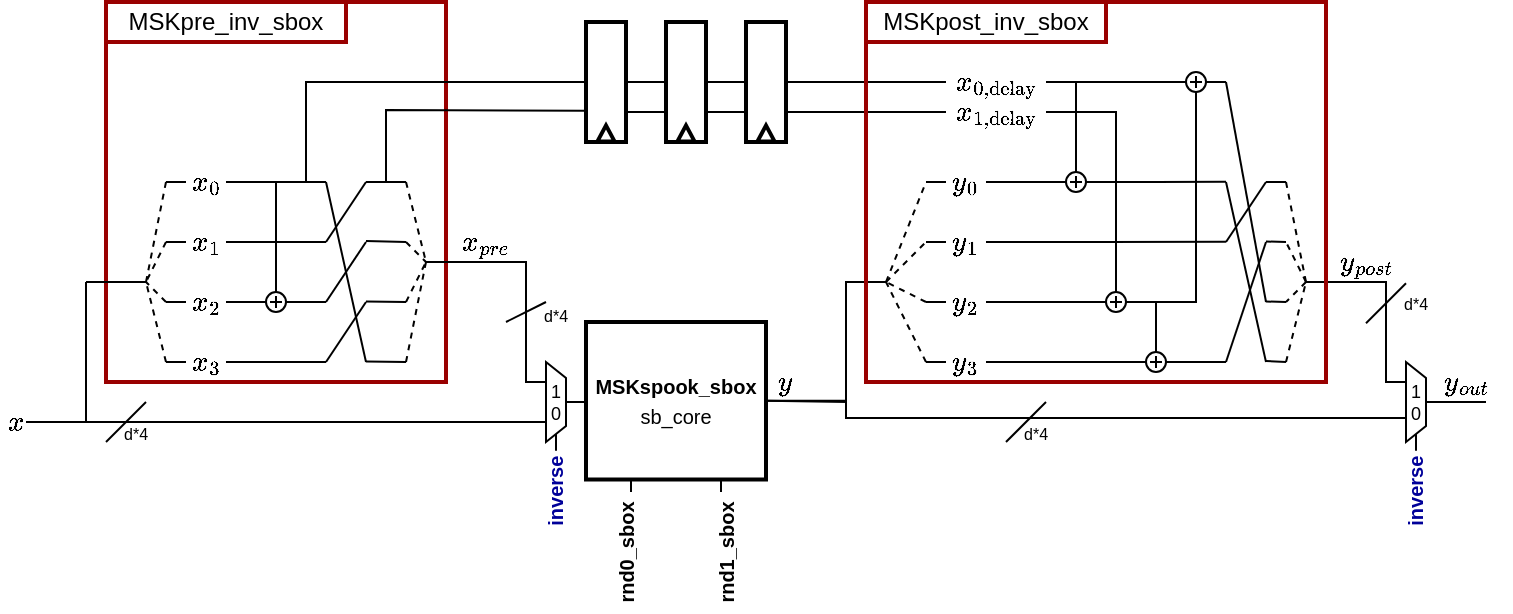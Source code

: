 <mxfile version="13.0.1" type="device"><diagram id="ClC9rGYKozEeCs2X-f1p" name="Page-1"><mxGraphModel dx="214" dy="123" grid="1" gridSize="10" guides="1" tooltips="1" connect="1" arrows="1" fold="1" page="1" pageScale="1" pageWidth="827" pageHeight="1169" math="1" shadow="0"><root><mxCell id="0"/><mxCell id="1" parent="0"/><mxCell id="nhZy3aJO4kW7pwW0CHNY-58" value="" style="rounded=0;whiteSpace=wrap;html=1;fillColor=none;strokeColor=#990000;strokeWidth=2;" parent="1" vertex="1"><mxGeometry x="100" y="150" width="170" height="190" as="geometry"/></mxCell><mxCell id="nhZy3aJO4kW7pwW0CHNY-41" value="" style="edgeStyle=orthogonalEdgeStyle;rounded=0;orthogonalLoop=1;jettySize=auto;html=1;endArrow=none;endFill=0;" parent="1" source="nhZy3aJO4kW7pwW0CHNY-2" edge="1"><mxGeometry relative="1" as="geometry"><mxPoint x="210" y="240" as="targetPoint"/></mxGeometry></mxCell><mxCell id="nhZy3aJO4kW7pwW0CHNY-2" value="`x_0`" style="text;html=1;strokeColor=none;fillColor=none;align=center;verticalAlign=middle;whiteSpace=wrap;rounded=0;" parent="1" vertex="1"><mxGeometry x="140" y="230" width="20" height="20" as="geometry"/></mxCell><mxCell id="nhZy3aJO4kW7pwW0CHNY-3" value="`x_1`" style="text;html=1;strokeColor=none;fillColor=none;align=center;verticalAlign=middle;whiteSpace=wrap;rounded=0;" parent="1" vertex="1"><mxGeometry x="140" y="260" width="20" height="20" as="geometry"/></mxCell><mxCell id="nhZy3aJO4kW7pwW0CHNY-4" value="`x_2`" style="text;html=1;strokeColor=none;fillColor=none;align=center;verticalAlign=middle;whiteSpace=wrap;rounded=0;" parent="1" vertex="1"><mxGeometry x="140" y="290" width="20" height="20" as="geometry"/></mxCell><mxCell id="nhZy3aJO4kW7pwW0CHNY-5" value="`x_3`" style="text;html=1;strokeColor=none;fillColor=none;align=center;verticalAlign=middle;whiteSpace=wrap;rounded=0;" parent="1" vertex="1"><mxGeometry x="140" y="320" width="20" height="20" as="geometry"/></mxCell><mxCell id="nhZy3aJO4kW7pwW0CHNY-90" style="edgeStyle=orthogonalEdgeStyle;rounded=0;orthogonalLoop=1;jettySize=auto;html=1;exitX=1;exitY=0.5;exitDx=0;exitDy=0;entryX=0.75;entryY=1;entryDx=0;entryDy=0;endArrow=none;endFill=0;strokeColor=#000000;" parent="1" source="nhZy3aJO4kW7pwW0CHNY-8" target="nhZy3aJO4kW7pwW0CHNY-84" edge="1"><mxGeometry relative="1" as="geometry"><Array as="points"><mxPoint x="470" y="350"/><mxPoint x="470" y="358"/><mxPoint x="750" y="358"/></Array></mxGeometry></mxCell><mxCell id="WKyydvJ3FYvvJfC_bTay-4" style="edgeStyle=orthogonalEdgeStyle;rounded=0;orthogonalLoop=1;jettySize=auto;html=1;exitX=0.75;exitY=1;exitDx=0;exitDy=0;entryX=1;entryY=0.25;entryDx=0;entryDy=0;endArrow=none;endFill=0;strokeColor=#000000;" edge="1" parent="1" source="nhZy3aJO4kW7pwW0CHNY-8" target="WKyydvJ3FYvvJfC_bTay-3"><mxGeometry relative="1" as="geometry"/></mxCell><mxCell id="nhZy3aJO4kW7pwW0CHNY-8" value="&lt;font style=&quot;font-size: 10px&quot;&gt;&lt;b&gt;MSKspook_sbox&lt;/b&gt;&lt;br&gt;sb_core&lt;br&gt;&lt;/font&gt;" style="rounded=0;whiteSpace=wrap;html=1;strokeWidth=2;" parent="1" vertex="1"><mxGeometry x="340" y="310" width="90" height="78.75" as="geometry"/></mxCell><mxCell id="nhZy3aJO4kW7pwW0CHNY-18" value="" style="verticalLabelPosition=bottom;shadow=0;dashed=0;align=center;html=1;verticalAlign=top;shape=mxgraph.electrical.abstract.summation_point;" parent="1" vertex="1"><mxGeometry x="180" y="295" width="10" height="10" as="geometry"/></mxCell><mxCell id="nhZy3aJO4kW7pwW0CHNY-19" value="" style="endArrow=none;html=1;exitX=1;exitY=0.5;exitDx=0;exitDy=0;entryX=0;entryY=0.5;entryDx=0;entryDy=0;entryPerimeter=0;" parent="1" source="nhZy3aJO4kW7pwW0CHNY-4" target="nhZy3aJO4kW7pwW0CHNY-18" edge="1"><mxGeometry width="50" height="50" relative="1" as="geometry"><mxPoint x="250" y="280" as="sourcePoint"/><mxPoint x="320" y="250" as="targetPoint"/></mxGeometry></mxCell><mxCell id="nhZy3aJO4kW7pwW0CHNY-20" value="" style="endArrow=none;html=1;exitX=1;exitY=0.5;exitDx=0;exitDy=0;" parent="1" source="nhZy3aJO4kW7pwW0CHNY-2" edge="1"><mxGeometry width="50" height="50" relative="1" as="geometry"><mxPoint x="270" y="300" as="sourcePoint"/><mxPoint x="210" y="240" as="targetPoint"/><Array as="points"><mxPoint x="200" y="240"/></Array></mxGeometry></mxCell><mxCell id="nhZy3aJO4kW7pwW0CHNY-21" value="" style="endArrow=none;html=1;exitX=1;exitY=0.5;exitDx=0;exitDy=0;" parent="1" source="nhZy3aJO4kW7pwW0CHNY-3" edge="1"><mxGeometry width="50" height="50" relative="1" as="geometry"><mxPoint x="170" y="250" as="sourcePoint"/><mxPoint x="210" y="270" as="targetPoint"/></mxGeometry></mxCell><mxCell id="nhZy3aJO4kW7pwW0CHNY-22" value="" style="endArrow=none;html=1;exitX=1;exitY=0.5;exitDx=0;exitDy=0;" parent="1" source="nhZy3aJO4kW7pwW0CHNY-5" edge="1"><mxGeometry width="50" height="50" relative="1" as="geometry"><mxPoint x="180" y="260" as="sourcePoint"/><mxPoint x="210" y="330" as="targetPoint"/></mxGeometry></mxCell><mxCell id="nhZy3aJO4kW7pwW0CHNY-23" value="" style="endArrow=none;html=1;exitX=1;exitY=0.5;exitDx=0;exitDy=0;exitPerimeter=0;" parent="1" source="nhZy3aJO4kW7pwW0CHNY-18" edge="1"><mxGeometry width="50" height="50" relative="1" as="geometry"><mxPoint x="190" y="270" as="sourcePoint"/><mxPoint x="210" y="300" as="targetPoint"/></mxGeometry></mxCell><mxCell id="nhZy3aJO4kW7pwW0CHNY-24" value="" style="endArrow=none;html=1;exitX=0.5;exitY=0;exitDx=0;exitDy=0;exitPerimeter=0;" parent="1" source="nhZy3aJO4kW7pwW0CHNY-18" edge="1"><mxGeometry width="50" height="50" relative="1" as="geometry"><mxPoint x="270" y="310" as="sourcePoint"/><mxPoint x="185" y="240" as="targetPoint"/></mxGeometry></mxCell><mxCell id="nhZy3aJO4kW7pwW0CHNY-25" value="" style="endArrow=none;html=1;" parent="1" edge="1"><mxGeometry width="50" height="50" relative="1" as="geometry"><mxPoint x="210" y="270" as="sourcePoint"/><mxPoint x="230" y="240" as="targetPoint"/></mxGeometry></mxCell><mxCell id="nhZy3aJO4kW7pwW0CHNY-26" value="" style="endArrow=none;html=1;" parent="1" edge="1"><mxGeometry width="50" height="50" relative="1" as="geometry"><mxPoint x="210" y="300" as="sourcePoint"/><mxPoint x="230" y="270" as="targetPoint"/></mxGeometry></mxCell><mxCell id="nhZy3aJO4kW7pwW0CHNY-27" value="" style="endArrow=none;html=1;" parent="1" edge="1"><mxGeometry width="50" height="50" relative="1" as="geometry"><mxPoint x="210" y="330" as="sourcePoint"/><mxPoint x="230" y="300" as="targetPoint"/></mxGeometry></mxCell><mxCell id="nhZy3aJO4kW7pwW0CHNY-28" value="" style="endArrow=none;html=1;" parent="1" edge="1"><mxGeometry width="50" height="50" relative="1" as="geometry"><mxPoint x="210" y="240" as="sourcePoint"/><mxPoint x="230" y="330" as="targetPoint"/></mxGeometry></mxCell><mxCell id="nhZy3aJO4kW7pwW0CHNY-29" value="" style="endArrow=none;html=1;" parent="1" edge="1"><mxGeometry width="50" height="50" relative="1" as="geometry"><mxPoint x="230" y="240" as="sourcePoint"/><mxPoint x="250" y="240" as="targetPoint"/></mxGeometry></mxCell><mxCell id="nhZy3aJO4kW7pwW0CHNY-30" value="" style="endArrow=none;html=1;" parent="1" edge="1"><mxGeometry width="50" height="50" relative="1" as="geometry"><mxPoint x="230" y="269.52" as="sourcePoint"/><mxPoint x="250" y="270" as="targetPoint"/></mxGeometry></mxCell><mxCell id="nhZy3aJO4kW7pwW0CHNY-31" value="" style="endArrow=none;html=1;" parent="1" edge="1"><mxGeometry width="50" height="50" relative="1" as="geometry"><mxPoint x="230" y="299.76" as="sourcePoint"/><mxPoint x="250" y="300" as="targetPoint"/></mxGeometry></mxCell><mxCell id="nhZy3aJO4kW7pwW0CHNY-32" value="" style="endArrow=none;html=1;" parent="1" edge="1"><mxGeometry width="50" height="50" relative="1" as="geometry"><mxPoint x="230" y="329.76" as="sourcePoint"/><mxPoint x="250" y="330" as="targetPoint"/></mxGeometry></mxCell><mxCell id="nhZy3aJO4kW7pwW0CHNY-57" style="edgeStyle=orthogonalEdgeStyle;rounded=0;orthogonalLoop=1;jettySize=auto;html=1;exitX=0.5;exitY=0;exitDx=0;exitDy=0;entryX=0;entryY=0.5;entryDx=0;entryDy=0;endArrow=none;endFill=0;" parent="1" source="nhZy3aJO4kW7pwW0CHNY-33" target="nhZy3aJO4kW7pwW0CHNY-8" edge="1"><mxGeometry relative="1" as="geometry"/></mxCell><mxCell id="nhZy3aJO4kW7pwW0CHNY-33" value="&lt;div style=&quot;font-size: 9px;&quot;&gt;1&lt;/div&gt;&lt;div style=&quot;font-size: 9px;&quot;&gt;0&lt;br style=&quot;font-size: 9px;&quot;&gt;&lt;/div&gt;" style="shape=trapezoid;perimeter=trapezoidPerimeter;whiteSpace=wrap;html=1;shadow=0;glass=1;fillColor=none;gradientColor=none;direction=south;fontSize=9;" parent="1" vertex="1"><mxGeometry x="320" y="330" width="10" height="40" as="geometry"/></mxCell><mxCell id="nhZy3aJO4kW7pwW0CHNY-34" value="" style="endArrow=none;html=1;shadow=0;strokeColor=#000000;strokeWidth=1;fontSize=9;fontColor=#000000;entryX=1;entryY=0.5;entryDx=0;entryDy=0;exitX=1;exitY=0.5;exitDx=0;exitDy=0;" parent="1" source="nhZy3aJO4kW7pwW0CHNY-150" target="nhZy3aJO4kW7pwW0CHNY-33" edge="1"><mxGeometry width="50" height="50" relative="1" as="geometry"><mxPoint x="325" y="377.5" as="sourcePoint"/><mxPoint x="350" y="542.5" as="targetPoint"/></mxGeometry></mxCell><mxCell id="nhZy3aJO4kW7pwW0CHNY-35" value="" style="endArrow=none;html=1;dashed=1;" parent="1" edge="1"><mxGeometry width="50" height="50" relative="1" as="geometry"><mxPoint x="250" y="240" as="sourcePoint"/><mxPoint x="260" y="280" as="targetPoint"/></mxGeometry></mxCell><mxCell id="nhZy3aJO4kW7pwW0CHNY-36" value="" style="endArrow=none;html=1;dashed=1;" parent="1" edge="1"><mxGeometry width="50" height="50" relative="1" as="geometry"><mxPoint x="250" y="270" as="sourcePoint"/><mxPoint x="260" y="280" as="targetPoint"/></mxGeometry></mxCell><mxCell id="nhZy3aJO4kW7pwW0CHNY-37" value="" style="endArrow=none;html=1;dashed=1;" parent="1" edge="1"><mxGeometry width="50" height="50" relative="1" as="geometry"><mxPoint x="250" y="300" as="sourcePoint"/><mxPoint x="260" y="280" as="targetPoint"/></mxGeometry></mxCell><mxCell id="nhZy3aJO4kW7pwW0CHNY-38" value="" style="endArrow=none;html=1;dashed=1;" parent="1" edge="1"><mxGeometry width="50" height="50" relative="1" as="geometry"><mxPoint x="250" y="330" as="sourcePoint"/><mxPoint x="260" y="280" as="targetPoint"/></mxGeometry></mxCell><mxCell id="nhZy3aJO4kW7pwW0CHNY-39" value="" style="endArrow=none;html=1;entryX=0.25;entryY=1;entryDx=0;entryDy=0;rounded=0;" parent="1" target="nhZy3aJO4kW7pwW0CHNY-33" edge="1"><mxGeometry width="50" height="50" relative="1" as="geometry"><mxPoint x="260" y="280" as="sourcePoint"/><mxPoint x="290" y="280" as="targetPoint"/><Array as="points"><mxPoint x="310" y="280"/><mxPoint x="310" y="310"/><mxPoint x="310" y="330"/><mxPoint x="310" y="340"/></Array></mxGeometry></mxCell><mxCell id="nhZy3aJO4kW7pwW0CHNY-44" value="" style="endArrow=none;dashed=1;html=1;" parent="1" edge="1"><mxGeometry width="50" height="50" relative="1" as="geometry"><mxPoint x="120" y="290" as="sourcePoint"/><mxPoint x="130" y="240" as="targetPoint"/></mxGeometry></mxCell><mxCell id="nhZy3aJO4kW7pwW0CHNY-45" value="" style="endArrow=none;html=1;dashed=1;" parent="1" edge="1"><mxGeometry width="50" height="50" relative="1" as="geometry"><mxPoint x="130" y="270" as="sourcePoint"/><mxPoint x="120" y="290" as="targetPoint"/></mxGeometry></mxCell><mxCell id="nhZy3aJO4kW7pwW0CHNY-46" value="" style="endArrow=none;html=1;dashed=1;" parent="1" edge="1"><mxGeometry width="50" height="50" relative="1" as="geometry"><mxPoint x="130" y="300" as="sourcePoint"/><mxPoint x="120" y="290" as="targetPoint"/></mxGeometry></mxCell><mxCell id="nhZy3aJO4kW7pwW0CHNY-47" value="" style="endArrow=none;html=1;dashed=1;" parent="1" edge="1"><mxGeometry width="50" height="50" relative="1" as="geometry"><mxPoint x="130" y="330" as="sourcePoint"/><mxPoint x="120" y="290" as="targetPoint"/></mxGeometry></mxCell><mxCell id="nhZy3aJO4kW7pwW0CHNY-48" value="" style="endArrow=none;html=1;entryX=0;entryY=0.5;entryDx=0;entryDy=0;" parent="1" target="nhZy3aJO4kW7pwW0CHNY-2" edge="1"><mxGeometry width="50" height="50" relative="1" as="geometry"><mxPoint x="130" y="240" as="sourcePoint"/><mxPoint x="220" y="230" as="targetPoint"/></mxGeometry></mxCell><mxCell id="nhZy3aJO4kW7pwW0CHNY-49" value="" style="endArrow=none;html=1;entryX=0;entryY=0.5;entryDx=0;entryDy=0;" parent="1" target="nhZy3aJO4kW7pwW0CHNY-3" edge="1"><mxGeometry width="50" height="50" relative="1" as="geometry"><mxPoint x="130" y="270" as="sourcePoint"/><mxPoint x="150" y="250" as="targetPoint"/></mxGeometry></mxCell><mxCell id="nhZy3aJO4kW7pwW0CHNY-50" value="" style="endArrow=none;html=1;entryX=0;entryY=0.5;entryDx=0;entryDy=0;" parent="1" target="nhZy3aJO4kW7pwW0CHNY-4" edge="1"><mxGeometry width="50" height="50" relative="1" as="geometry"><mxPoint x="130" y="300" as="sourcePoint"/><mxPoint x="160" y="260" as="targetPoint"/></mxGeometry></mxCell><mxCell id="nhZy3aJO4kW7pwW0CHNY-51" value="" style="endArrow=none;html=1;entryX=0;entryY=0.5;entryDx=0;entryDy=0;" parent="1" target="nhZy3aJO4kW7pwW0CHNY-5" edge="1"><mxGeometry width="50" height="50" relative="1" as="geometry"><mxPoint x="130" y="330" as="sourcePoint"/><mxPoint x="170" y="270" as="targetPoint"/></mxGeometry></mxCell><mxCell id="nhZy3aJO4kW7pwW0CHNY-52" value="" style="endArrow=none;html=1;" parent="1" edge="1"><mxGeometry width="50" height="50" relative="1" as="geometry"><mxPoint x="120" y="290" as="sourcePoint"/><mxPoint x="90" y="290" as="targetPoint"/></mxGeometry></mxCell><mxCell id="nhZy3aJO4kW7pwW0CHNY-53" value="" style="endArrow=none;html=1;entryX=0.75;entryY=1;entryDx=0;entryDy=0;exitX=1;exitY=0.5;exitDx=0;exitDy=0;" parent="1" source="nhZy3aJO4kW7pwW0CHNY-54" target="nhZy3aJO4kW7pwW0CHNY-33" edge="1"><mxGeometry width="50" height="50" relative="1" as="geometry"><mxPoint x="70" y="360" as="sourcePoint"/><mxPoint x="280" y="290" as="targetPoint"/></mxGeometry></mxCell><mxCell id="nhZy3aJO4kW7pwW0CHNY-54" value="`x`" style="text;html=1;strokeColor=none;fillColor=none;align=center;verticalAlign=middle;whiteSpace=wrap;rounded=0;fontStyle=1" parent="1" vertex="1"><mxGeometry x="50" y="350" width="10" height="20" as="geometry"/></mxCell><mxCell id="nhZy3aJO4kW7pwW0CHNY-56" value="" style="endArrow=none;html=1;rounded=0;" parent="1" edge="1"><mxGeometry width="50" height="50" relative="1" as="geometry"><mxPoint x="60" y="360" as="sourcePoint"/><mxPoint x="90" y="290" as="targetPoint"/><Array as="points"><mxPoint x="90" y="360"/></Array></mxGeometry></mxCell><mxCell id="nhZy3aJO4kW7pwW0CHNY-59" value="MSKpre_inv_sbox" style="text;html=1;strokeColor=#990000;fillColor=none;align=center;verticalAlign=middle;whiteSpace=wrap;rounded=0;strokeWidth=2;" parent="1" vertex="1"><mxGeometry x="100" y="150" width="120" height="20" as="geometry"/></mxCell><mxCell id="nhZy3aJO4kW7pwW0CHNY-60" value="`x_{pre}`" style="text;html=1;strokeColor=none;fillColor=none;align=center;verticalAlign=middle;whiteSpace=wrap;rounded=0;" parent="1" vertex="1"><mxGeometry x="280" y="260" width="20" height="20" as="geometry"/></mxCell><mxCell id="nhZy3aJO4kW7pwW0CHNY-61" value="" style="endArrow=none;html=1;rounded=0;entryX=-0.005;entryY=0.739;entryDx=0;entryDy=0;entryPerimeter=0;" parent="1" target="nhZy3aJO4kW7pwW0CHNY-65" edge="1"><mxGeometry width="50" height="50" relative="1" as="geometry"><mxPoint x="240" y="240" as="sourcePoint"/><mxPoint x="310" y="210" as="targetPoint"/><Array as="points"><mxPoint x="240" y="204"/></Array></mxGeometry></mxCell><mxCell id="nhZy3aJO4kW7pwW0CHNY-63" value="" style="endArrow=none;html=1;rounded=0;entryX=0;entryY=0.5;entryDx=0;entryDy=0;" parent="1" target="nhZy3aJO4kW7pwW0CHNY-65" edge="1"><mxGeometry width="50" height="50" relative="1" as="geometry"><mxPoint x="200" y="240" as="sourcePoint"/><mxPoint x="310" y="190" as="targetPoint"/><Array as="points"><mxPoint x="200" y="190"/></Array></mxGeometry></mxCell><mxCell id="nhZy3aJO4kW7pwW0CHNY-64" value="" style="group;shadow=0;glass=1;fillColor=none;gradientColor=none;fontStyle=2;strokeColor=#990000;strokeWidth=2;" parent="1" vertex="1" connectable="0"><mxGeometry x="340" y="160" width="20" height="60" as="geometry"/></mxCell><mxCell id="nhZy3aJO4kW7pwW0CHNY-65" value="" style="rounded=0;whiteSpace=wrap;html=1;strokeWidth=2;" parent="nhZy3aJO4kW7pwW0CHNY-64" vertex="1"><mxGeometry width="20" height="60.0" as="geometry"/></mxCell><mxCell id="nhZy3aJO4kW7pwW0CHNY-66" value="" style="triangle;whiteSpace=wrap;html=1;strokeWidth=2;rotation=-90;" parent="nhZy3aJO4kW7pwW0CHNY-64" vertex="1"><mxGeometry x="6" y="51.429" width="8" height="8.571" as="geometry"/></mxCell><mxCell id="nhZy3aJO4kW7pwW0CHNY-67" value="" style="group;shadow=0;glass=1;fillColor=none;gradientColor=none;fontStyle=2;strokeColor=#990000;strokeWidth=2;" parent="1" vertex="1" connectable="0"><mxGeometry x="380" y="160" width="20" height="60" as="geometry"/></mxCell><mxCell id="nhZy3aJO4kW7pwW0CHNY-68" value="" style="rounded=0;whiteSpace=wrap;html=1;strokeWidth=2;" parent="nhZy3aJO4kW7pwW0CHNY-67" vertex="1"><mxGeometry width="20" height="60.0" as="geometry"/></mxCell><mxCell id="nhZy3aJO4kW7pwW0CHNY-69" value="" style="triangle;whiteSpace=wrap;html=1;strokeWidth=2;rotation=-90;" parent="nhZy3aJO4kW7pwW0CHNY-67" vertex="1"><mxGeometry x="6" y="51.429" width="8" height="8.571" as="geometry"/></mxCell><mxCell id="nhZy3aJO4kW7pwW0CHNY-70" value="" style="group;shadow=0;glass=1;fillColor=none;gradientColor=none;fontStyle=2;strokeColor=#990000;strokeWidth=2;" parent="1" vertex="1" connectable="0"><mxGeometry x="420" y="160" width="20" height="60" as="geometry"/></mxCell><mxCell id="nhZy3aJO4kW7pwW0CHNY-71" value="" style="rounded=0;whiteSpace=wrap;html=1;strokeWidth=2;" parent="nhZy3aJO4kW7pwW0CHNY-70" vertex="1"><mxGeometry width="20" height="60.0" as="geometry"/></mxCell><mxCell id="nhZy3aJO4kW7pwW0CHNY-72" value="" style="triangle;whiteSpace=wrap;html=1;strokeWidth=2;rotation=-90;" parent="nhZy3aJO4kW7pwW0CHNY-70" vertex="1"><mxGeometry x="6" y="51.429" width="8" height="8.571" as="geometry"/></mxCell><mxCell id="nhZy3aJO4kW7pwW0CHNY-74" style="edgeStyle=orthogonalEdgeStyle;rounded=0;orthogonalLoop=1;jettySize=auto;html=1;exitX=1;exitY=0.5;exitDx=0;exitDy=0;entryX=0;entryY=0.5;entryDx=0;entryDy=0;endArrow=none;endFill=0;" parent="1" source="nhZy3aJO4kW7pwW0CHNY-65" target="nhZy3aJO4kW7pwW0CHNY-68" edge="1"><mxGeometry relative="1" as="geometry"/></mxCell><mxCell id="nhZy3aJO4kW7pwW0CHNY-76" style="edgeStyle=orthogonalEdgeStyle;rounded=0;orthogonalLoop=1;jettySize=auto;html=1;exitX=0;exitY=0.75;exitDx=0;exitDy=0;entryX=1;entryY=0.75;entryDx=0;entryDy=0;endArrow=none;endFill=0;" parent="1" source="nhZy3aJO4kW7pwW0CHNY-68" target="nhZy3aJO4kW7pwW0CHNY-65" edge="1"><mxGeometry relative="1" as="geometry"/></mxCell><mxCell id="nhZy3aJO4kW7pwW0CHNY-77" style="edgeStyle=orthogonalEdgeStyle;rounded=0;orthogonalLoop=1;jettySize=auto;html=1;exitX=1;exitY=0.5;exitDx=0;exitDy=0;entryX=0;entryY=0.5;entryDx=0;entryDy=0;endArrow=none;endFill=0;" parent="1" source="nhZy3aJO4kW7pwW0CHNY-68" target="nhZy3aJO4kW7pwW0CHNY-71" edge="1"><mxGeometry relative="1" as="geometry"/></mxCell><mxCell id="nhZy3aJO4kW7pwW0CHNY-79" style="edgeStyle=orthogonalEdgeStyle;rounded=0;orthogonalLoop=1;jettySize=auto;html=1;exitX=0;exitY=0.75;exitDx=0;exitDy=0;entryX=1;entryY=0.75;entryDx=0;entryDy=0;endArrow=none;endFill=0;" parent="1" source="nhZy3aJO4kW7pwW0CHNY-71" target="nhZy3aJO4kW7pwW0CHNY-68" edge="1"><mxGeometry relative="1" as="geometry"/></mxCell><mxCell id="nhZy3aJO4kW7pwW0CHNY-143" style="edgeStyle=orthogonalEdgeStyle;rounded=0;orthogonalLoop=1;jettySize=auto;html=1;exitX=0.25;exitY=1;exitDx=0;exitDy=0;endArrow=none;endFill=0;strokeColor=#000000;" parent="1" source="nhZy3aJO4kW7pwW0CHNY-84" edge="1"><mxGeometry relative="1" as="geometry"><mxPoint x="730" y="290" as="targetPoint"/><Array as="points"><mxPoint x="740" y="340"/><mxPoint x="740" y="290"/></Array></mxGeometry></mxCell><mxCell id="nhZy3aJO4kW7pwW0CHNY-84" value="&lt;div style=&quot;font-size: 9px;&quot;&gt;1&lt;/div&gt;&lt;div style=&quot;font-size: 9px;&quot;&gt;0&lt;br style=&quot;font-size: 9px;&quot;&gt;&lt;/div&gt;" style="shape=trapezoid;perimeter=trapezoidPerimeter;whiteSpace=wrap;html=1;shadow=0;glass=1;fillColor=none;gradientColor=none;direction=south;fontSize=9;strokeColor=#000000;strokeWidth=1;" parent="1" vertex="1"><mxGeometry x="750" y="330" width="10" height="40" as="geometry"/></mxCell><mxCell id="nhZy3aJO4kW7pwW0CHNY-85" value="" style="endArrow=none;html=1;shadow=0;strokeColor=#000000;strokeWidth=1;fontSize=9;fontColor=#000000;entryX=1;entryY=0.5;entryDx=0;entryDy=0;exitX=1;exitY=0.5;exitDx=0;exitDy=0;" parent="1" source="nhZy3aJO4kW7pwW0CHNY-151" target="nhZy3aJO4kW7pwW0CHNY-84" edge="1"><mxGeometry width="50" height="50" relative="1" as="geometry"><mxPoint x="755" y="377.51" as="sourcePoint"/><mxPoint x="780" y="542.51" as="targetPoint"/></mxGeometry></mxCell><mxCell id="nhZy3aJO4kW7pwW0CHNY-114" style="edgeStyle=orthogonalEdgeStyle;rounded=0;orthogonalLoop=1;jettySize=auto;html=1;exitX=1;exitY=0.5;exitDx=0;exitDy=0;entryX=0;entryY=0.5;entryDx=0;entryDy=0;entryPerimeter=0;endArrow=none;endFill=0;strokeColor=#000000;" parent="1" source="nhZy3aJO4kW7pwW0CHNY-86" target="nhZy3aJO4kW7pwW0CHNY-107" edge="1"><mxGeometry relative="1" as="geometry"/></mxCell><mxCell id="nhZy3aJO4kW7pwW0CHNY-86" value="`y_0`" style="text;html=1;strokeColor=none;fillColor=none;align=center;verticalAlign=middle;whiteSpace=wrap;rounded=0;" parent="1" vertex="1"><mxGeometry x="520" y="230" width="20" height="20" as="geometry"/></mxCell><mxCell id="nhZy3aJO4kW7pwW0CHNY-124" style="edgeStyle=orthogonalEdgeStyle;rounded=0;orthogonalLoop=1;jettySize=auto;html=1;exitX=1;exitY=0.5;exitDx=0;exitDy=0;endArrow=none;endFill=0;strokeColor=#000000;" parent="1" source="nhZy3aJO4kW7pwW0CHNY-87" edge="1"><mxGeometry relative="1" as="geometry"><mxPoint x="660" y="269.857" as="targetPoint"/></mxGeometry></mxCell><mxCell id="nhZy3aJO4kW7pwW0CHNY-87" value="`y_1`" style="text;html=1;strokeColor=none;fillColor=none;align=center;verticalAlign=middle;whiteSpace=wrap;rounded=0;" parent="1" vertex="1"><mxGeometry x="520" y="260" width="20" height="20" as="geometry"/></mxCell><mxCell id="nhZy3aJO4kW7pwW0CHNY-116" style="edgeStyle=orthogonalEdgeStyle;rounded=0;orthogonalLoop=1;jettySize=auto;html=1;exitX=1;exitY=0.5;exitDx=0;exitDy=0;entryX=0;entryY=0.5;entryDx=0;entryDy=0;entryPerimeter=0;endArrow=none;endFill=0;strokeColor=#000000;" parent="1" source="nhZy3aJO4kW7pwW0CHNY-88" target="nhZy3aJO4kW7pwW0CHNY-108" edge="1"><mxGeometry relative="1" as="geometry"/></mxCell><mxCell id="nhZy3aJO4kW7pwW0CHNY-88" value="`y_2`" style="text;html=1;strokeColor=none;fillColor=none;align=center;verticalAlign=middle;whiteSpace=wrap;rounded=0;" parent="1" vertex="1"><mxGeometry x="520" y="290" width="20" height="20" as="geometry"/></mxCell><mxCell id="nhZy3aJO4kW7pwW0CHNY-122" style="edgeStyle=orthogonalEdgeStyle;rounded=0;orthogonalLoop=1;jettySize=auto;html=1;exitX=1;exitY=0.5;exitDx=0;exitDy=0;entryX=0;entryY=0.5;entryDx=0;entryDy=0;entryPerimeter=0;endArrow=none;endFill=0;strokeColor=#000000;" parent="1" source="nhZy3aJO4kW7pwW0CHNY-89" target="nhZy3aJO4kW7pwW0CHNY-109" edge="1"><mxGeometry relative="1" as="geometry"/></mxCell><mxCell id="nhZy3aJO4kW7pwW0CHNY-89" value="`y_3`" style="text;html=1;strokeColor=none;fillColor=none;align=center;verticalAlign=middle;whiteSpace=wrap;rounded=0;" parent="1" vertex="1"><mxGeometry x="520" y="320" width="20" height="20" as="geometry"/></mxCell><mxCell id="nhZy3aJO4kW7pwW0CHNY-91" value="" style="endArrow=none;html=1;strokeColor=#000000;entryX=0;entryY=0.5;entryDx=0;entryDy=0;" parent="1" target="nhZy3aJO4kW7pwW0CHNY-86" edge="1"><mxGeometry width="50" height="50" relative="1" as="geometry"><mxPoint x="510" y="240" as="sourcePoint"/><mxPoint x="540" y="310" as="targetPoint"/></mxGeometry></mxCell><mxCell id="nhZy3aJO4kW7pwW0CHNY-94" value="" style="endArrow=none;html=1;strokeColor=#000000;entryX=0;entryY=0.5;entryDx=0;entryDy=0;" parent="1" target="nhZy3aJO4kW7pwW0CHNY-87" edge="1"><mxGeometry width="50" height="50" relative="1" as="geometry"><mxPoint x="510" y="270" as="sourcePoint"/><mxPoint x="540" y="300" as="targetPoint"/></mxGeometry></mxCell><mxCell id="nhZy3aJO4kW7pwW0CHNY-95" value="" style="endArrow=none;html=1;strokeColor=#000000;entryX=0;entryY=0.5;entryDx=0;entryDy=0;" parent="1" target="nhZy3aJO4kW7pwW0CHNY-88" edge="1"><mxGeometry width="50" height="50" relative="1" as="geometry"><mxPoint x="510" y="300" as="sourcePoint"/><mxPoint x="540" y="300" as="targetPoint"/></mxGeometry></mxCell><mxCell id="nhZy3aJO4kW7pwW0CHNY-96" value="" style="endArrow=none;html=1;strokeColor=#000000;entryX=0;entryY=0.5;entryDx=0;entryDy=0;" parent="1" target="nhZy3aJO4kW7pwW0CHNY-89" edge="1"><mxGeometry width="50" height="50" relative="1" as="geometry"><mxPoint x="510" y="330" as="sourcePoint"/><mxPoint x="530" y="280" as="targetPoint"/></mxGeometry></mxCell><mxCell id="nhZy3aJO4kW7pwW0CHNY-97" value="" style="endArrow=none;html=1;strokeColor=#000000;dashed=1;" parent="1" edge="1"><mxGeometry width="50" height="50" relative="1" as="geometry"><mxPoint x="490" y="290" as="sourcePoint"/><mxPoint x="510" y="240" as="targetPoint"/></mxGeometry></mxCell><mxCell id="nhZy3aJO4kW7pwW0CHNY-98" value="" style="endArrow=none;html=1;strokeColor=#000000;dashed=1;" parent="1" edge="1"><mxGeometry width="50" height="50" relative="1" as="geometry"><mxPoint x="490" y="290" as="sourcePoint"/><mxPoint x="510" y="270" as="targetPoint"/></mxGeometry></mxCell><mxCell id="nhZy3aJO4kW7pwW0CHNY-99" value="" style="endArrow=none;html=1;strokeColor=#000000;dashed=1;" parent="1" edge="1"><mxGeometry width="50" height="50" relative="1" as="geometry"><mxPoint x="510" y="300" as="sourcePoint"/><mxPoint x="490" y="290" as="targetPoint"/></mxGeometry></mxCell><mxCell id="nhZy3aJO4kW7pwW0CHNY-100" value="" style="endArrow=none;html=1;strokeColor=#000000;dashed=1;" parent="1" edge="1"><mxGeometry width="50" height="50" relative="1" as="geometry"><mxPoint x="510" y="330" as="sourcePoint"/><mxPoint x="490" y="290" as="targetPoint"/></mxGeometry></mxCell><mxCell id="nhZy3aJO4kW7pwW0CHNY-101" value="" style="endArrow=none;html=1;strokeColor=#000000;exitX=1;exitY=0.5;exitDx=0;exitDy=0;rounded=0;" parent="1" source="nhZy3aJO4kW7pwW0CHNY-8" edge="1"><mxGeometry width="50" height="50" relative="1" as="geometry"><mxPoint x="410" y="360" as="sourcePoint"/><mxPoint x="490" y="290" as="targetPoint"/><Array as="points"><mxPoint x="470" y="350"/><mxPoint x="470" y="290"/></Array></mxGeometry></mxCell><mxCell id="nhZy3aJO4kW7pwW0CHNY-102" value="" style="endArrow=none;html=1;strokeColor=#000000;entryX=1;entryY=0.5;entryDx=0;entryDy=0;exitX=0;exitY=0.5;exitDx=0;exitDy=0;" parent="1" source="nhZy3aJO4kW7pwW0CHNY-104" target="nhZy3aJO4kW7pwW0CHNY-71" edge="1"><mxGeometry width="50" height="50" relative="1" as="geometry"><mxPoint x="500" y="190" as="sourcePoint"/><mxPoint x="600" y="230" as="targetPoint"/></mxGeometry></mxCell><mxCell id="nhZy3aJO4kW7pwW0CHNY-111" style="edgeStyle=orthogonalEdgeStyle;rounded=0;orthogonalLoop=1;jettySize=auto;html=1;exitX=1;exitY=0.5;exitDx=0;exitDy=0;entryX=0;entryY=0.5;entryDx=0;entryDy=0;entryPerimeter=0;endArrow=none;endFill=0;strokeColor=#000000;" parent="1" source="nhZy3aJO4kW7pwW0CHNY-104" target="nhZy3aJO4kW7pwW0CHNY-110" edge="1"><mxGeometry relative="1" as="geometry"/></mxCell><mxCell id="nhZy3aJO4kW7pwW0CHNY-104" value="`x_{0,&quot;delay&quot;}`" style="text;html=1;strokeColor=none;fillColor=none;align=center;verticalAlign=middle;whiteSpace=wrap;rounded=0;" parent="1" vertex="1"><mxGeometry x="520" y="180" width="50" height="20" as="geometry"/></mxCell><mxCell id="nhZy3aJO4kW7pwW0CHNY-105" value="`x_{1,&quot;delay&quot;}`" style="text;html=1;strokeColor=none;fillColor=none;align=center;verticalAlign=middle;whiteSpace=wrap;rounded=0;" parent="1" vertex="1"><mxGeometry x="520" y="200" width="50" height="10" as="geometry"/></mxCell><mxCell id="nhZy3aJO4kW7pwW0CHNY-106" value="" style="endArrow=none;html=1;strokeColor=#000000;entryX=1;entryY=0.75;entryDx=0;entryDy=0;exitX=0;exitY=0.5;exitDx=0;exitDy=0;" parent="1" source="nhZy3aJO4kW7pwW0CHNY-105" target="nhZy3aJO4kW7pwW0CHNY-71" edge="1"><mxGeometry width="50" height="50" relative="1" as="geometry"><mxPoint x="540" y="260" as="sourcePoint"/><mxPoint x="590" y="210" as="targetPoint"/></mxGeometry></mxCell><mxCell id="nhZy3aJO4kW7pwW0CHNY-115" style="edgeStyle=orthogonalEdgeStyle;rounded=0;orthogonalLoop=1;jettySize=auto;html=1;exitX=0.5;exitY=0;exitDx=0;exitDy=0;exitPerimeter=0;entryX=1;entryY=0.5;entryDx=0;entryDy=0;endArrow=none;endFill=0;strokeColor=#000000;" parent="1" source="nhZy3aJO4kW7pwW0CHNY-107" target="nhZy3aJO4kW7pwW0CHNY-104" edge="1"><mxGeometry relative="1" as="geometry"><Array as="points"><mxPoint x="585" y="190"/></Array></mxGeometry></mxCell><mxCell id="nhZy3aJO4kW7pwW0CHNY-129" style="edgeStyle=orthogonalEdgeStyle;rounded=0;orthogonalLoop=1;jettySize=auto;html=1;exitX=1;exitY=0.5;exitDx=0;exitDy=0;exitPerimeter=0;endArrow=none;endFill=0;strokeColor=#000000;" parent="1" source="nhZy3aJO4kW7pwW0CHNY-107" edge="1"><mxGeometry relative="1" as="geometry"><mxPoint x="660" y="239.857" as="targetPoint"/></mxGeometry></mxCell><mxCell id="nhZy3aJO4kW7pwW0CHNY-107" value="" style="verticalLabelPosition=bottom;shadow=0;dashed=0;align=center;html=1;verticalAlign=top;shape=mxgraph.electrical.abstract.summation_point;" parent="1" vertex="1"><mxGeometry x="580" y="235" width="10" height="10" as="geometry"/></mxCell><mxCell id="nhZy3aJO4kW7pwW0CHNY-117" style="edgeStyle=orthogonalEdgeStyle;rounded=0;orthogonalLoop=1;jettySize=auto;html=1;exitX=0.5;exitY=0;exitDx=0;exitDy=0;exitPerimeter=0;entryX=1;entryY=0.5;entryDx=0;entryDy=0;endArrow=none;endFill=0;strokeColor=#000000;" parent="1" source="nhZy3aJO4kW7pwW0CHNY-108" target="nhZy3aJO4kW7pwW0CHNY-105" edge="1"><mxGeometry relative="1" as="geometry"/></mxCell><mxCell id="nhZy3aJO4kW7pwW0CHNY-108" value="" style="verticalLabelPosition=bottom;shadow=0;dashed=0;align=center;html=1;verticalAlign=top;shape=mxgraph.electrical.abstract.summation_point;" parent="1" vertex="1"><mxGeometry x="600" y="295" width="10" height="10" as="geometry"/></mxCell><mxCell id="nhZy3aJO4kW7pwW0CHNY-121" style="edgeStyle=orthogonalEdgeStyle;rounded=0;orthogonalLoop=1;jettySize=auto;html=1;exitX=0.5;exitY=0;exitDx=0;exitDy=0;exitPerimeter=0;entryX=0.5;entryY=1;entryDx=0;entryDy=0;entryPerimeter=0;endArrow=none;endFill=0;strokeColor=#000000;" parent="1" source="nhZy3aJO4kW7pwW0CHNY-109" target="nhZy3aJO4kW7pwW0CHNY-110" edge="1"><mxGeometry relative="1" as="geometry"><Array as="points"><mxPoint x="625" y="300"/><mxPoint x="645" y="300"/></Array></mxGeometry></mxCell><mxCell id="nhZy3aJO4kW7pwW0CHNY-126" style="edgeStyle=orthogonalEdgeStyle;rounded=0;orthogonalLoop=1;jettySize=auto;html=1;exitX=1;exitY=0.5;exitDx=0;exitDy=0;exitPerimeter=0;endArrow=none;endFill=0;strokeColor=#000000;" parent="1" source="nhZy3aJO4kW7pwW0CHNY-109" edge="1"><mxGeometry relative="1" as="geometry"><mxPoint x="660" y="329.857" as="targetPoint"/></mxGeometry></mxCell><mxCell id="nhZy3aJO4kW7pwW0CHNY-109" value="" style="verticalLabelPosition=bottom;shadow=0;dashed=0;align=center;html=1;verticalAlign=top;shape=mxgraph.electrical.abstract.summation_point;" parent="1" vertex="1"><mxGeometry x="620" y="325" width="10" height="10" as="geometry"/></mxCell><mxCell id="nhZy3aJO4kW7pwW0CHNY-118" style="edgeStyle=orthogonalEdgeStyle;rounded=0;orthogonalLoop=1;jettySize=auto;html=1;exitX=0.5;exitY=1;exitDx=0;exitDy=0;exitPerimeter=0;entryX=1;entryY=0.5;entryDx=0;entryDy=0;entryPerimeter=0;endArrow=none;endFill=0;strokeColor=#000000;" parent="1" source="nhZy3aJO4kW7pwW0CHNY-110" target="nhZy3aJO4kW7pwW0CHNY-108" edge="1"><mxGeometry relative="1" as="geometry"/></mxCell><mxCell id="nhZy3aJO4kW7pwW0CHNY-123" style="edgeStyle=orthogonalEdgeStyle;rounded=0;orthogonalLoop=1;jettySize=auto;html=1;exitX=1;exitY=0.5;exitDx=0;exitDy=0;exitPerimeter=0;endArrow=none;endFill=0;strokeColor=#000000;" parent="1" source="nhZy3aJO4kW7pwW0CHNY-110" edge="1"><mxGeometry relative="1" as="geometry"><mxPoint x="660" y="190" as="targetPoint"/></mxGeometry></mxCell><mxCell id="nhZy3aJO4kW7pwW0CHNY-110" value="" style="verticalLabelPosition=bottom;shadow=0;dashed=0;align=center;html=1;verticalAlign=top;shape=mxgraph.electrical.abstract.summation_point;" parent="1" vertex="1"><mxGeometry x="640" y="185" width="10" height="10" as="geometry"/></mxCell><mxCell id="nhZy3aJO4kW7pwW0CHNY-130" value="" style="endArrow=none;html=1;strokeColor=#000000;" parent="1" edge="1"><mxGeometry width="50" height="50" relative="1" as="geometry"><mxPoint x="660" y="270" as="sourcePoint"/><mxPoint x="680" y="240" as="targetPoint"/></mxGeometry></mxCell><mxCell id="nhZy3aJO4kW7pwW0CHNY-131" value="" style="endArrow=none;html=1;strokeColor=#000000;" parent="1" edge="1"><mxGeometry width="50" height="50" relative="1" as="geometry"><mxPoint x="680" y="300" as="sourcePoint"/><mxPoint x="660" y="190" as="targetPoint"/></mxGeometry></mxCell><mxCell id="nhZy3aJO4kW7pwW0CHNY-132" value="" style="endArrow=none;html=1;strokeColor=#000000;" parent="1" edge="1"><mxGeometry width="50" height="50" relative="1" as="geometry"><mxPoint x="680" y="330" as="sourcePoint"/><mxPoint x="660" y="240" as="targetPoint"/></mxGeometry></mxCell><mxCell id="nhZy3aJO4kW7pwW0CHNY-133" value="" style="endArrow=none;html=1;strokeColor=#000000;" parent="1" edge="1"><mxGeometry width="50" height="50" relative="1" as="geometry"><mxPoint x="660" y="330" as="sourcePoint"/><mxPoint x="680" y="270" as="targetPoint"/></mxGeometry></mxCell><mxCell id="nhZy3aJO4kW7pwW0CHNY-134" value="" style="endArrow=none;html=1;strokeColor=#000000;" parent="1" edge="1"><mxGeometry width="50" height="50" relative="1" as="geometry"><mxPoint x="680" y="240" as="sourcePoint"/><mxPoint x="690" y="240" as="targetPoint"/></mxGeometry></mxCell><mxCell id="nhZy3aJO4kW7pwW0CHNY-135" value="" style="endArrow=none;html=1;strokeColor=#000000;" parent="1" edge="1"><mxGeometry width="50" height="50" relative="1" as="geometry"><mxPoint x="680" y="269.76" as="sourcePoint"/><mxPoint x="690" y="270" as="targetPoint"/></mxGeometry></mxCell><mxCell id="nhZy3aJO4kW7pwW0CHNY-136" value="" style="endArrow=none;html=1;strokeColor=#000000;" parent="1" edge="1"><mxGeometry width="50" height="50" relative="1" as="geometry"><mxPoint x="680" y="299.76" as="sourcePoint"/><mxPoint x="690" y="300" as="targetPoint"/></mxGeometry></mxCell><mxCell id="nhZy3aJO4kW7pwW0CHNY-137" value="" style="endArrow=none;html=1;strokeColor=#000000;" parent="1" edge="1"><mxGeometry width="50" height="50" relative="1" as="geometry"><mxPoint x="680" y="329.52" as="sourcePoint"/><mxPoint x="690" y="330" as="targetPoint"/></mxGeometry></mxCell><mxCell id="nhZy3aJO4kW7pwW0CHNY-138" value="" style="endArrow=none;html=1;strokeColor=#000000;dashed=1;" parent="1" edge="1"><mxGeometry width="50" height="50" relative="1" as="geometry"><mxPoint x="700" y="290" as="sourcePoint"/><mxPoint x="690" y="270" as="targetPoint"/></mxGeometry></mxCell><mxCell id="nhZy3aJO4kW7pwW0CHNY-139" value="" style="endArrow=none;html=1;strokeColor=#000000;dashed=1;" parent="1" edge="1"><mxGeometry width="50" height="50" relative="1" as="geometry"><mxPoint x="700" y="290" as="sourcePoint"/><mxPoint x="690" y="300" as="targetPoint"/></mxGeometry></mxCell><mxCell id="nhZy3aJO4kW7pwW0CHNY-140" value="" style="endArrow=none;html=1;strokeColor=#000000;dashed=1;" parent="1" edge="1"><mxGeometry width="50" height="50" relative="1" as="geometry"><mxPoint x="700" y="290" as="sourcePoint"/><mxPoint x="690" y="240" as="targetPoint"/></mxGeometry></mxCell><mxCell id="nhZy3aJO4kW7pwW0CHNY-141" value="" style="endArrow=none;html=1;strokeColor=#000000;dashed=1;" parent="1" edge="1"><mxGeometry width="50" height="50" relative="1" as="geometry"><mxPoint x="690" y="330" as="sourcePoint"/><mxPoint x="700" y="290" as="targetPoint"/></mxGeometry></mxCell><mxCell id="nhZy3aJO4kW7pwW0CHNY-142" value="" style="endArrow=none;html=1;strokeColor=#000000;" parent="1" edge="1"><mxGeometry width="50" height="50" relative="1" as="geometry"><mxPoint x="700" y="290" as="sourcePoint"/><mxPoint x="730" y="290" as="targetPoint"/></mxGeometry></mxCell><mxCell id="nhZy3aJO4kW7pwW0CHNY-144" value="" style="rounded=0;whiteSpace=wrap;html=1;fillColor=none;strokeColor=#990000;strokeWidth=2;" parent="1" vertex="1"><mxGeometry x="480" y="150" width="230" height="190" as="geometry"/></mxCell><mxCell id="nhZy3aJO4kW7pwW0CHNY-145" value="MSKpost_inv_sbox" style="text;html=1;strokeColor=#990000;fillColor=none;align=center;verticalAlign=middle;whiteSpace=wrap;rounded=0;strokeWidth=2;" parent="1" vertex="1"><mxGeometry x="480" y="150" width="120" height="20" as="geometry"/></mxCell><mxCell id="nhZy3aJO4kW7pwW0CHNY-146" value="`y`" style="text;html=1;strokeColor=none;fillColor=none;align=center;verticalAlign=middle;whiteSpace=wrap;rounded=0;" parent="1" vertex="1"><mxGeometry x="430" y="330" width="20" height="20" as="geometry"/></mxCell><mxCell id="nhZy3aJO4kW7pwW0CHNY-147" value="`y_{post}`" style="text;html=1;strokeColor=none;fillColor=none;align=center;verticalAlign=middle;whiteSpace=wrap;rounded=0;" parent="1" vertex="1"><mxGeometry x="720" y="270" width="20" height="20" as="geometry"/></mxCell><mxCell id="nhZy3aJO4kW7pwW0CHNY-148" value="" style="endArrow=none;html=1;strokeColor=#000000;entryX=0.5;entryY=0;entryDx=0;entryDy=0;" parent="1" target="nhZy3aJO4kW7pwW0CHNY-84" edge="1"><mxGeometry width="50" height="50" relative="1" as="geometry"><mxPoint x="790" y="350" as="sourcePoint"/><mxPoint x="730" y="350" as="targetPoint"/></mxGeometry></mxCell><mxCell id="nhZy3aJO4kW7pwW0CHNY-149" value="`y_{out}`" style="text;html=1;strokeColor=none;fillColor=none;align=center;verticalAlign=middle;whiteSpace=wrap;rounded=0;" parent="1" vertex="1"><mxGeometry x="770" y="330" width="20" height="20" as="geometry"/></mxCell><mxCell id="nhZy3aJO4kW7pwW0CHNY-150" value="&lt;b&gt;&lt;font color=&quot;#000099&quot; style=&quot;font-size: 10px&quot;&gt;inverse&lt;/font&gt;&lt;/b&gt;" style="text;html=1;strokeColor=none;fillColor=none;align=center;verticalAlign=middle;whiteSpace=wrap;rounded=0;rotation=270;" parent="1" vertex="1"><mxGeometry x="305" y="389.37" width="40" height="10" as="geometry"/></mxCell><mxCell id="nhZy3aJO4kW7pwW0CHNY-151" value="&lt;b&gt;&lt;font color=&quot;#000099&quot; style=&quot;font-size: 10px&quot;&gt;inverse&lt;/font&gt;&lt;/b&gt;" style="text;html=1;strokeColor=none;fillColor=none;align=center;verticalAlign=middle;whiteSpace=wrap;rounded=0;rotation=270;" parent="1" vertex="1"><mxGeometry x="735" y="389.37" width="40" height="10" as="geometry"/></mxCell><mxCell id="WKyydvJ3FYvvJfC_bTay-1" value="" style="endArrow=none;html=1;strokeColor=#000000;entryX=0.25;entryY=1;entryDx=0;entryDy=0;exitX=1;exitY=0.75;exitDx=0;exitDy=0;" edge="1" parent="1" source="WKyydvJ3FYvvJfC_bTay-2" target="nhZy3aJO4kW7pwW0CHNY-8"><mxGeometry width="50" height="50" relative="1" as="geometry"><mxPoint x="363" y="410" as="sourcePoint"/><mxPoint x="410" y="390" as="targetPoint"/></mxGeometry></mxCell><mxCell id="WKyydvJ3FYvvJfC_bTay-2" value="&lt;b&gt;&lt;font style=&quot;font-size: 10px&quot;&gt;rnd0_sbox&lt;/font&gt;&lt;/b&gt;" style="text;html=1;strokeColor=none;fillColor=none;align=center;verticalAlign=middle;whiteSpace=wrap;rounded=0;rotation=270;" vertex="1" parent="1"><mxGeometry x="330" y="420" width="60" height="10" as="geometry"/></mxCell><mxCell id="WKyydvJ3FYvvJfC_bTay-3" value="&lt;b&gt;&lt;font style=&quot;font-size: 10px&quot;&gt;rnd1_sbox&lt;br&gt;&lt;/font&gt;&lt;/b&gt;" style="text;html=1;strokeColor=none;fillColor=none;align=center;verticalAlign=middle;whiteSpace=wrap;rounded=0;rotation=270;" vertex="1" parent="1"><mxGeometry x="380" y="420" width="60" height="10" as="geometry"/></mxCell><mxCell id="WKyydvJ3FYvvJfC_bTay-5" value="" style="endArrow=none;html=1;strokeColor=#000000;" edge="1" parent="1"><mxGeometry width="50" height="50" relative="1" as="geometry"><mxPoint x="120" y="350" as="sourcePoint"/><mxPoint x="100" y="370" as="targetPoint"/></mxGeometry></mxCell><mxCell id="WKyydvJ3FYvvJfC_bTay-6" value="&lt;font style=&quot;font-size: 8px&quot;&gt;d*4&lt;/font&gt;" style="text;html=1;strokeColor=none;fillColor=none;align=center;verticalAlign=middle;whiteSpace=wrap;rounded=0;" vertex="1" parent="1"><mxGeometry x="110" y="360" width="10" height="10" as="geometry"/></mxCell><mxCell id="WKyydvJ3FYvvJfC_bTay-8" value="" style="endArrow=none;html=1;strokeColor=#000000;" edge="1" parent="1"><mxGeometry width="50" height="50" relative="1" as="geometry"><mxPoint x="300" y="310" as="sourcePoint"/><mxPoint x="320" y="300" as="targetPoint"/></mxGeometry></mxCell><mxCell id="WKyydvJ3FYvvJfC_bTay-9" value="&lt;font style=&quot;font-size: 8px&quot;&gt;d*4&lt;/font&gt;" style="text;html=1;strokeColor=none;fillColor=none;align=center;verticalAlign=middle;whiteSpace=wrap;rounded=0;" vertex="1" parent="1"><mxGeometry x="320" y="300.62" width="10" height="10" as="geometry"/></mxCell><mxCell id="WKyydvJ3FYvvJfC_bTay-10" value="" style="endArrow=none;html=1;strokeColor=#000000;" edge="1" parent="1"><mxGeometry width="50" height="50" relative="1" as="geometry"><mxPoint x="550" y="370" as="sourcePoint"/><mxPoint x="570" y="350" as="targetPoint"/></mxGeometry></mxCell><mxCell id="WKyydvJ3FYvvJfC_bTay-13" value="&lt;font style=&quot;font-size: 8px&quot;&gt;d*4&lt;/font&gt;" style="text;html=1;strokeColor=none;fillColor=none;align=center;verticalAlign=middle;whiteSpace=wrap;rounded=0;" vertex="1" parent="1"><mxGeometry x="560" y="360" width="10" height="10" as="geometry"/></mxCell><mxCell id="WKyydvJ3FYvvJfC_bTay-14" value="" style="endArrow=none;html=1;strokeColor=#000000;" edge="1" parent="1"><mxGeometry width="50" height="50" relative="1" as="geometry"><mxPoint x="730" y="310.62" as="sourcePoint"/><mxPoint x="750" y="290.62" as="targetPoint"/></mxGeometry></mxCell><mxCell id="WKyydvJ3FYvvJfC_bTay-15" value="&lt;font style=&quot;font-size: 8px&quot;&gt;d*4&lt;/font&gt;" style="text;html=1;strokeColor=none;fillColor=none;align=center;verticalAlign=middle;whiteSpace=wrap;rounded=0;" vertex="1" parent="1"><mxGeometry x="750" y="295" width="10" height="10" as="geometry"/></mxCell></root></mxGraphModel></diagram></mxfile>